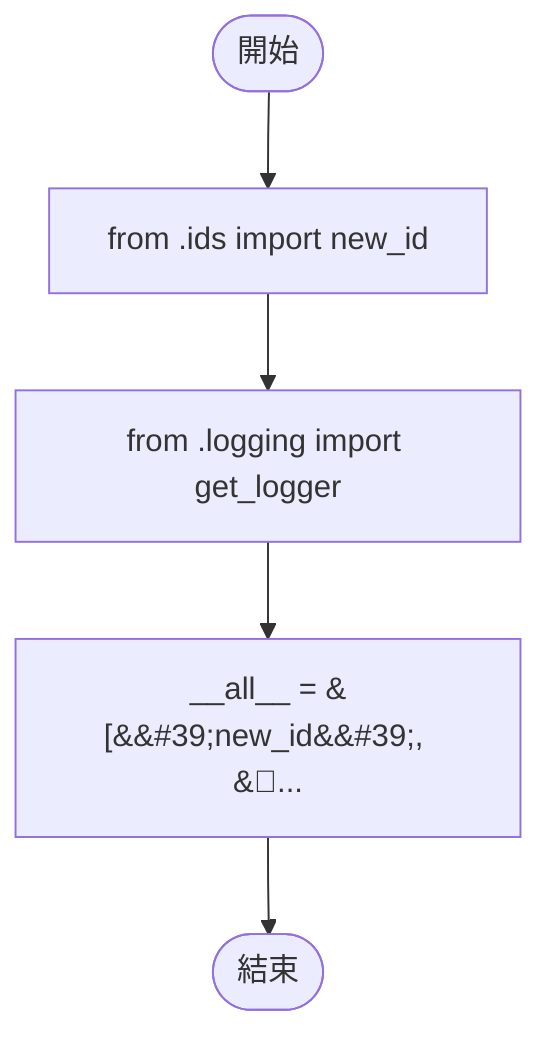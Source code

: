 flowchart TB
    n1([開始])
    n2([結束])
    n3[from .ids import new_id]
    n4[from .logging import get_logger]
    n5[__all__ = &#91;&amp;&#35;39;new_id&amp;&#35;39;, &amp;&#3...]
    n1 --> n3
    n3 --> n4
    n4 --> n5
    n5 --> n2